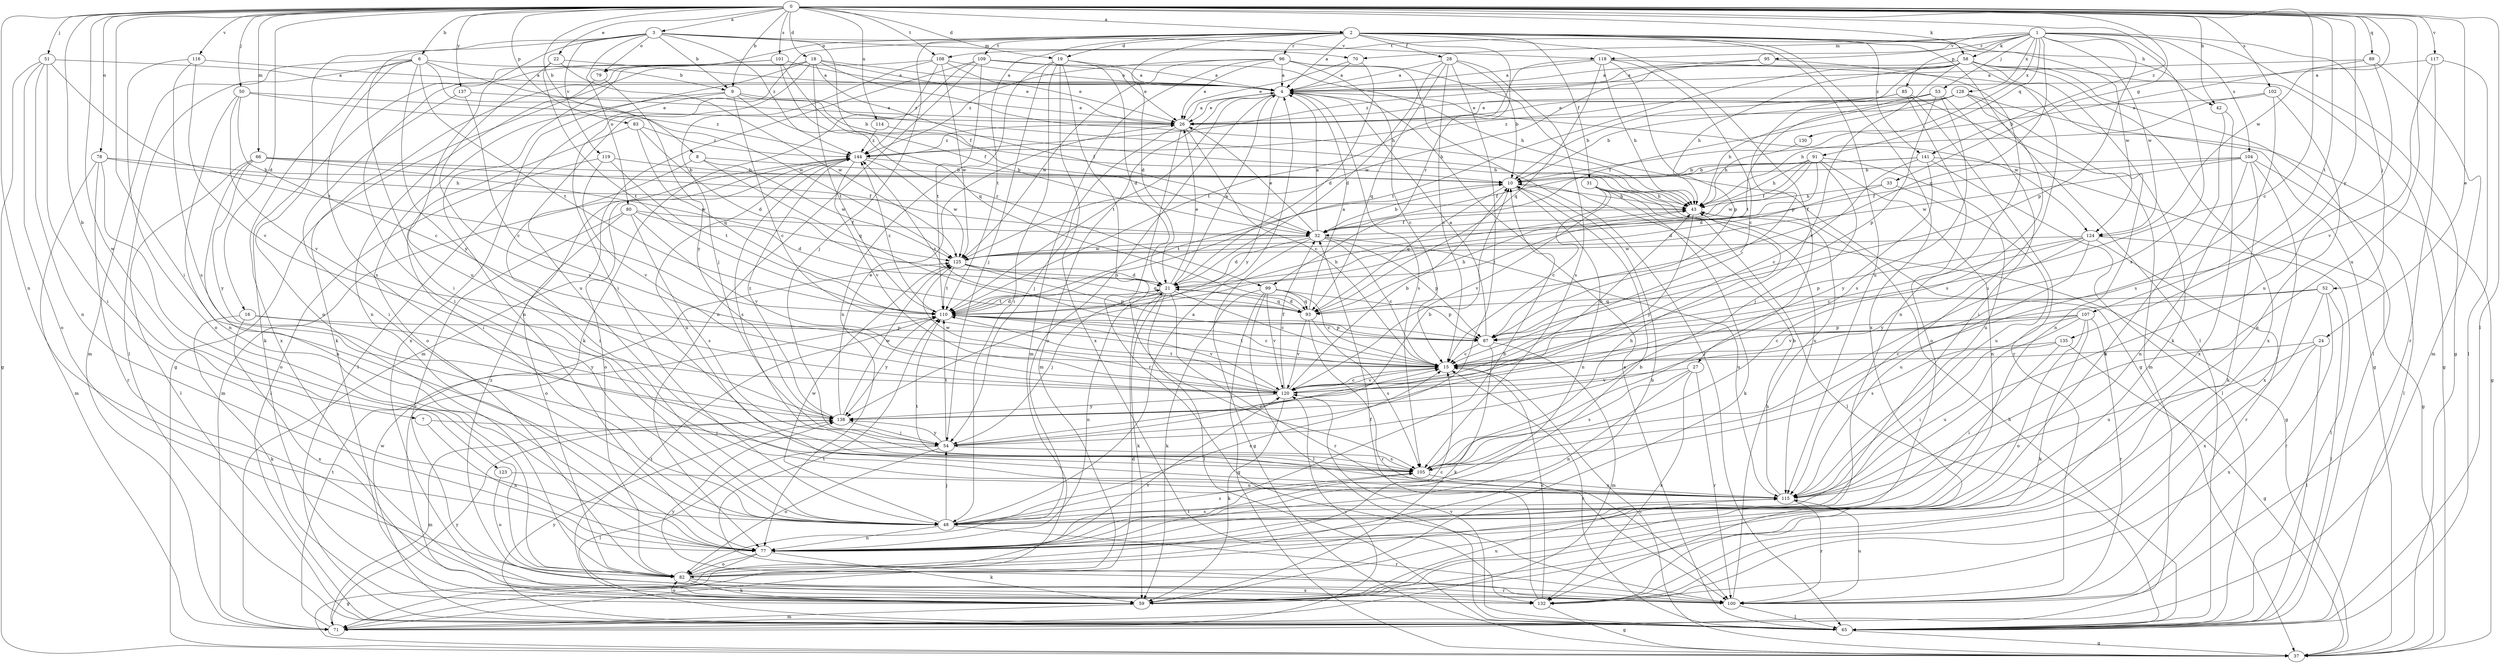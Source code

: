 strict digraph  {
0;
1;
2;
3;
4;
6;
7;
8;
9;
10;
15;
16;
18;
19;
21;
22;
24;
26;
27;
28;
31;
32;
33;
37;
42;
43;
48;
50;
51;
52;
53;
54;
58;
59;
65;
66;
70;
71;
77;
78;
79;
80;
82;
83;
85;
87;
89;
91;
93;
95;
96;
99;
100;
101;
102;
104;
105;
107;
108;
109;
110;
114;
115;
116;
117;
118;
119;
120;
123;
124;
125;
128;
130;
132;
135;
137;
138;
141;
144;
0 -> 2  [label=a];
0 -> 3  [label=a];
0 -> 6  [label=b];
0 -> 7  [label=b];
0 -> 8  [label=b];
0 -> 9  [label=b];
0 -> 15  [label=c];
0 -> 16  [label=d];
0 -> 18  [label=d];
0 -> 19  [label=d];
0 -> 22  [label=e];
0 -> 24  [label=e];
0 -> 33  [label=g];
0 -> 42  [label=h];
0 -> 48  [label=i];
0 -> 50  [label=j];
0 -> 51  [label=j];
0 -> 58  [label=k];
0 -> 65  [label=l];
0 -> 66  [label=m];
0 -> 77  [label=n];
0 -> 78  [label=o];
0 -> 83  [label=p];
0 -> 89  [label=q];
0 -> 101  [label=s];
0 -> 102  [label=s];
0 -> 107  [label=t];
0 -> 108  [label=t];
0 -> 114  [label=u];
0 -> 115  [label=u];
0 -> 116  [label=v];
0 -> 117  [label=v];
0 -> 123  [label=w];
0 -> 124  [label=w];
0 -> 135  [label=y];
0 -> 137  [label=y];
0 -> 141  [label=z];
1 -> 37  [label=g];
1 -> 52  [label=j];
1 -> 53  [label=j];
1 -> 58  [label=k];
1 -> 70  [label=m];
1 -> 85  [label=p];
1 -> 87  [label=p];
1 -> 91  [label=q];
1 -> 93  [label=q];
1 -> 95  [label=r];
1 -> 104  [label=s];
1 -> 105  [label=s];
1 -> 108  [label=t];
1 -> 118  [label=v];
1 -> 124  [label=w];
1 -> 128  [label=x];
1 -> 130  [label=x];
2 -> 4  [label=a];
2 -> 19  [label=d];
2 -> 21  [label=d];
2 -> 27  [label=f];
2 -> 28  [label=f];
2 -> 31  [label=f];
2 -> 42  [label=h];
2 -> 48  [label=i];
2 -> 54  [label=j];
2 -> 65  [label=l];
2 -> 79  [label=o];
2 -> 96  [label=r];
2 -> 99  [label=r];
2 -> 109  [label=t];
2 -> 110  [label=t];
2 -> 115  [label=u];
2 -> 124  [label=w];
2 -> 132  [label=x];
2 -> 141  [label=z];
3 -> 9  [label=b];
3 -> 32  [label=f];
3 -> 48  [label=i];
3 -> 70  [label=m];
3 -> 79  [label=o];
3 -> 80  [label=o];
3 -> 82  [label=o];
3 -> 115  [label=u];
3 -> 118  [label=v];
3 -> 119  [label=v];
3 -> 144  [label=z];
4 -> 26  [label=e];
4 -> 71  [label=m];
4 -> 82  [label=o];
4 -> 105  [label=s];
4 -> 110  [label=t];
4 -> 124  [label=w];
4 -> 138  [label=y];
6 -> 9  [label=b];
6 -> 10  [label=b];
6 -> 65  [label=l];
6 -> 71  [label=m];
6 -> 105  [label=s];
6 -> 110  [label=t];
6 -> 125  [label=w];
6 -> 132  [label=x];
6 -> 138  [label=y];
7 -> 54  [label=j];
7 -> 77  [label=n];
8 -> 10  [label=b];
8 -> 48  [label=i];
8 -> 93  [label=q];
8 -> 125  [label=w];
9 -> 15  [label=c];
9 -> 26  [label=e];
9 -> 43  [label=h];
9 -> 65  [label=l];
9 -> 82  [label=o];
9 -> 99  [label=r];
10 -> 43  [label=h];
10 -> 77  [label=n];
10 -> 93  [label=q];
10 -> 110  [label=t];
15 -> 110  [label=t];
15 -> 120  [label=v];
16 -> 59  [label=k];
16 -> 87  [label=p];
16 -> 132  [label=x];
16 -> 138  [label=y];
18 -> 4  [label=a];
18 -> 26  [label=e];
18 -> 32  [label=f];
18 -> 43  [label=h];
18 -> 59  [label=k];
18 -> 77  [label=n];
18 -> 110  [label=t];
18 -> 115  [label=u];
18 -> 132  [label=x];
19 -> 4  [label=a];
19 -> 21  [label=d];
19 -> 48  [label=i];
19 -> 54  [label=j];
19 -> 77  [label=n];
19 -> 105  [label=s];
19 -> 132  [label=x];
21 -> 4  [label=a];
21 -> 15  [label=c];
21 -> 26  [label=e];
21 -> 54  [label=j];
21 -> 59  [label=k];
21 -> 65  [label=l];
21 -> 77  [label=n];
21 -> 93  [label=q];
21 -> 100  [label=r];
21 -> 110  [label=t];
22 -> 4  [label=a];
22 -> 105  [label=s];
22 -> 110  [label=t];
22 -> 125  [label=w];
24 -> 15  [label=c];
24 -> 65  [label=l];
24 -> 115  [label=u];
24 -> 132  [label=x];
26 -> 4  [label=a];
26 -> 15  [label=c];
26 -> 54  [label=j];
26 -> 100  [label=r];
26 -> 144  [label=z];
27 -> 77  [label=n];
27 -> 100  [label=r];
27 -> 105  [label=s];
27 -> 120  [label=v];
27 -> 132  [label=x];
28 -> 4  [label=a];
28 -> 10  [label=b];
28 -> 15  [label=c];
28 -> 21  [label=d];
28 -> 54  [label=j];
28 -> 93  [label=q];
28 -> 105  [label=s];
31 -> 15  [label=c];
31 -> 37  [label=g];
31 -> 43  [label=h];
31 -> 59  [label=k];
31 -> 65  [label=l];
31 -> 115  [label=u];
31 -> 120  [label=v];
32 -> 4  [label=a];
32 -> 10  [label=b];
32 -> 15  [label=c];
32 -> 21  [label=d];
32 -> 26  [label=e];
32 -> 37  [label=g];
32 -> 87  [label=p];
32 -> 115  [label=u];
32 -> 125  [label=w];
33 -> 21  [label=d];
33 -> 43  [label=h];
33 -> 115  [label=u];
37 -> 15  [label=c];
42 -> 59  [label=k];
42 -> 132  [label=x];
43 -> 32  [label=f];
43 -> 138  [label=y];
48 -> 4  [label=a];
48 -> 10  [label=b];
48 -> 15  [label=c];
48 -> 54  [label=j];
48 -> 77  [label=n];
48 -> 100  [label=r];
48 -> 105  [label=s];
48 -> 125  [label=w];
50 -> 15  [label=c];
50 -> 26  [label=e];
50 -> 77  [label=n];
50 -> 120  [label=v];
50 -> 144  [label=z];
51 -> 4  [label=a];
51 -> 37  [label=g];
51 -> 48  [label=i];
51 -> 77  [label=n];
51 -> 82  [label=o];
51 -> 110  [label=t];
52 -> 65  [label=l];
52 -> 93  [label=q];
52 -> 100  [label=r];
52 -> 120  [label=v];
52 -> 132  [label=x];
53 -> 10  [label=b];
53 -> 26  [label=e];
53 -> 48  [label=i];
53 -> 87  [label=p];
53 -> 105  [label=s];
53 -> 110  [label=t];
54 -> 10  [label=b];
54 -> 15  [label=c];
54 -> 65  [label=l];
54 -> 82  [label=o];
54 -> 105  [label=s];
54 -> 110  [label=t];
54 -> 138  [label=y];
58 -> 4  [label=a];
58 -> 37  [label=g];
58 -> 43  [label=h];
58 -> 59  [label=k];
58 -> 65  [label=l];
58 -> 87  [label=p];
58 -> 110  [label=t];
58 -> 115  [label=u];
58 -> 120  [label=v];
58 -> 125  [label=w];
58 -> 132  [label=x];
59 -> 71  [label=m];
59 -> 82  [label=o];
59 -> 110  [label=t];
59 -> 115  [label=u];
65 -> 4  [label=a];
65 -> 15  [label=c];
65 -> 37  [label=g];
65 -> 43  [label=h];
65 -> 120  [label=v];
65 -> 125  [label=w];
65 -> 138  [label=y];
66 -> 10  [label=b];
66 -> 32  [label=f];
66 -> 65  [label=l];
66 -> 77  [label=n];
66 -> 125  [label=w];
66 -> 138  [label=y];
70 -> 4  [label=a];
70 -> 21  [label=d];
70 -> 26  [label=e];
71 -> 21  [label=d];
71 -> 110  [label=t];
71 -> 120  [label=v];
71 -> 138  [label=y];
77 -> 10  [label=b];
77 -> 37  [label=g];
77 -> 59  [label=k];
77 -> 82  [label=o];
77 -> 105  [label=s];
78 -> 10  [label=b];
78 -> 43  [label=h];
78 -> 71  [label=m];
78 -> 82  [label=o];
78 -> 100  [label=r];
79 -> 77  [label=n];
79 -> 138  [label=y];
80 -> 21  [label=d];
80 -> 32  [label=f];
80 -> 82  [label=o];
80 -> 100  [label=r];
80 -> 105  [label=s];
80 -> 120  [label=v];
82 -> 10  [label=b];
82 -> 15  [label=c];
82 -> 59  [label=k];
82 -> 100  [label=r];
82 -> 120  [label=v];
82 -> 132  [label=x];
83 -> 21  [label=d];
83 -> 48  [label=i];
83 -> 93  [label=q];
83 -> 144  [label=z];
85 -> 26  [label=e];
85 -> 71  [label=m];
85 -> 82  [label=o];
85 -> 100  [label=r];
85 -> 144  [label=z];
87 -> 4  [label=a];
87 -> 15  [label=c];
87 -> 59  [label=k];
87 -> 71  [label=m];
87 -> 144  [label=z];
89 -> 4  [label=a];
89 -> 10  [label=b];
89 -> 71  [label=m];
89 -> 115  [label=u];
91 -> 10  [label=b];
91 -> 21  [label=d];
91 -> 32  [label=f];
91 -> 43  [label=h];
91 -> 54  [label=j];
91 -> 77  [label=n];
91 -> 115  [label=u];
91 -> 125  [label=w];
93 -> 4  [label=a];
93 -> 21  [label=d];
93 -> 43  [label=h];
93 -> 100  [label=r];
93 -> 105  [label=s];
93 -> 120  [label=v];
95 -> 4  [label=a];
95 -> 77  [label=n];
95 -> 144  [label=z];
96 -> 4  [label=a];
96 -> 15  [label=c];
96 -> 26  [label=e];
96 -> 37  [label=g];
96 -> 65  [label=l];
96 -> 71  [label=m];
96 -> 125  [label=w];
96 -> 144  [label=z];
99 -> 15  [label=c];
99 -> 37  [label=g];
99 -> 59  [label=k];
99 -> 65  [label=l];
99 -> 87  [label=p];
99 -> 93  [label=q];
99 -> 120  [label=v];
100 -> 43  [label=h];
100 -> 65  [label=l];
100 -> 110  [label=t];
100 -> 115  [label=u];
100 -> 138  [label=y];
101 -> 4  [label=a];
101 -> 32  [label=f];
101 -> 48  [label=i];
101 -> 59  [label=k];
101 -> 93  [label=q];
102 -> 26  [label=e];
102 -> 43  [label=h];
102 -> 77  [label=n];
102 -> 105  [label=s];
104 -> 10  [label=b];
104 -> 32  [label=f];
104 -> 59  [label=k];
104 -> 65  [label=l];
104 -> 77  [label=n];
104 -> 125  [label=w];
104 -> 132  [label=x];
105 -> 43  [label=h];
105 -> 115  [label=u];
107 -> 15  [label=c];
107 -> 48  [label=i];
107 -> 59  [label=k];
107 -> 82  [label=o];
107 -> 87  [label=p];
107 -> 100  [label=r];
107 -> 105  [label=s];
108 -> 4  [label=a];
108 -> 26  [label=e];
108 -> 37  [label=g];
108 -> 54  [label=j];
108 -> 125  [label=w];
108 -> 144  [label=z];
109 -> 4  [label=a];
109 -> 26  [label=e];
109 -> 43  [label=h];
109 -> 59  [label=k];
109 -> 71  [label=m];
109 -> 77  [label=n];
109 -> 110  [label=t];
110 -> 15  [label=c];
110 -> 21  [label=d];
110 -> 43  [label=h];
110 -> 87  [label=p];
110 -> 120  [label=v];
110 -> 138  [label=y];
110 -> 144  [label=z];
114 -> 43  [label=h];
114 -> 144  [label=z];
115 -> 10  [label=b];
115 -> 48  [label=i];
115 -> 100  [label=r];
115 -> 110  [label=t];
116 -> 4  [label=a];
116 -> 82  [label=o];
116 -> 105  [label=s];
116 -> 120  [label=v];
117 -> 4  [label=a];
117 -> 65  [label=l];
117 -> 100  [label=r];
117 -> 120  [label=v];
118 -> 4  [label=a];
118 -> 15  [label=c];
118 -> 37  [label=g];
118 -> 43  [label=h];
118 -> 87  [label=p];
118 -> 93  [label=q];
118 -> 110  [label=t];
119 -> 10  [label=b];
119 -> 65  [label=l];
119 -> 110  [label=t];
119 -> 120  [label=v];
120 -> 10  [label=b];
120 -> 15  [label=c];
120 -> 32  [label=f];
120 -> 43  [label=h];
120 -> 59  [label=k];
120 -> 110  [label=t];
120 -> 125  [label=w];
120 -> 138  [label=y];
123 -> 82  [label=o];
123 -> 115  [label=u];
124 -> 15  [label=c];
124 -> 65  [label=l];
124 -> 87  [label=p];
124 -> 100  [label=r];
124 -> 115  [label=u];
124 -> 125  [label=w];
124 -> 138  [label=y];
125 -> 21  [label=d];
125 -> 87  [label=p];
125 -> 93  [label=q];
125 -> 110  [label=t];
128 -> 10  [label=b];
128 -> 26  [label=e];
128 -> 32  [label=f];
128 -> 37  [label=g];
128 -> 43  [label=h];
128 -> 77  [label=n];
128 -> 105  [label=s];
130 -> 43  [label=h];
132 -> 15  [label=c];
132 -> 32  [label=f];
132 -> 37  [label=g];
132 -> 144  [label=z];
135 -> 15  [label=c];
135 -> 37  [label=g];
135 -> 48  [label=i];
135 -> 115  [label=u];
137 -> 15  [label=c];
137 -> 26  [label=e];
137 -> 48  [label=i];
138 -> 26  [label=e];
138 -> 54  [label=j];
138 -> 71  [label=m];
138 -> 125  [label=w];
138 -> 144  [label=z];
141 -> 10  [label=b];
141 -> 15  [label=c];
141 -> 32  [label=f];
141 -> 37  [label=g];
141 -> 65  [label=l];
141 -> 138  [label=y];
144 -> 10  [label=b];
144 -> 71  [label=m];
144 -> 82  [label=o];
144 -> 105  [label=s];
144 -> 115  [label=u];
144 -> 120  [label=v];
144 -> 125  [label=w];
}
